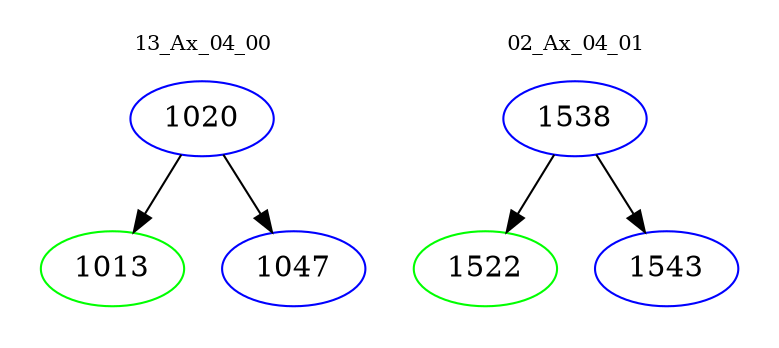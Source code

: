 digraph{
subgraph cluster_0 {
color = white
label = "13_Ax_04_00";
fontsize=10;
T0_1020 [label="1020", color="blue"]
T0_1020 -> T0_1013 [color="black"]
T0_1013 [label="1013", color="green"]
T0_1020 -> T0_1047 [color="black"]
T0_1047 [label="1047", color="blue"]
}
subgraph cluster_1 {
color = white
label = "02_Ax_04_01";
fontsize=10;
T1_1538 [label="1538", color="blue"]
T1_1538 -> T1_1522 [color="black"]
T1_1522 [label="1522", color="green"]
T1_1538 -> T1_1543 [color="black"]
T1_1543 [label="1543", color="blue"]
}
}
